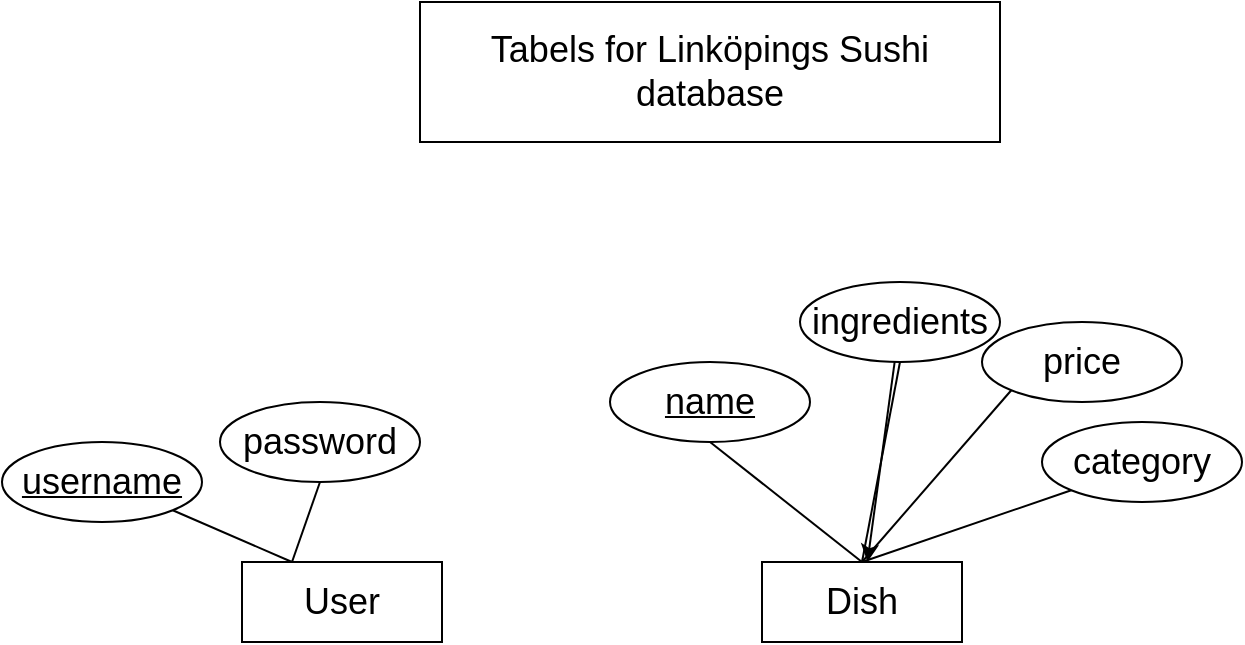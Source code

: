 <mxfile>
    <diagram id="4Cq3Tgf2mcvbPHiuhfza" name="Page-1">
        <mxGraphModel dx="912" dy="526" grid="1" gridSize="10" guides="1" tooltips="1" connect="1" arrows="1" fold="1" page="1" pageScale="1" pageWidth="827" pageHeight="1169" math="0" shadow="0">
            <root>
                <mxCell id="0"/>
                <mxCell id="1" parent="0"/>
                <mxCell id="2" value="&lt;font style=&quot;font-size: 18px;&quot;&gt;Tabels for Linköpings Sushi database&lt;/font&gt;" style="whiteSpace=wrap;html=1;align=center;" vertex="1" parent="1">
                    <mxGeometry x="269" y="10" width="290" height="70" as="geometry"/>
                </mxCell>
                <mxCell id="3" value="User" style="whiteSpace=wrap;html=1;align=center;fontSize=18;" vertex="1" parent="1">
                    <mxGeometry x="180" y="290" width="100" height="40" as="geometry"/>
                </mxCell>
                <mxCell id="4" value="username" style="ellipse;whiteSpace=wrap;html=1;align=center;fontStyle=4;fontSize=18;" vertex="1" parent="1">
                    <mxGeometry x="60" y="230" width="100" height="40" as="geometry"/>
                </mxCell>
                <mxCell id="6" value="password" style="ellipse;whiteSpace=wrap;html=1;align=center;fontSize=18;" vertex="1" parent="1">
                    <mxGeometry x="169" y="210" width="100" height="40" as="geometry"/>
                </mxCell>
                <mxCell id="8" value="" style="endArrow=none;html=1;rounded=0;fontSize=18;exitX=0.5;exitY=1;exitDx=0;exitDy=0;entryX=0.25;entryY=0;entryDx=0;entryDy=0;" edge="1" parent="1" source="6" target="3">
                    <mxGeometry relative="1" as="geometry">
                        <mxPoint x="350" y="240" as="sourcePoint"/>
                        <mxPoint x="510" y="240" as="targetPoint"/>
                    </mxGeometry>
                </mxCell>
                <mxCell id="9" value="" style="endArrow=none;html=1;rounded=0;fontSize=18;exitX=1;exitY=1;exitDx=0;exitDy=0;entryX=0.25;entryY=0;entryDx=0;entryDy=0;" edge="1" parent="1" source="4" target="3">
                    <mxGeometry relative="1" as="geometry">
                        <mxPoint x="350" y="240" as="sourcePoint"/>
                        <mxPoint x="510" y="240" as="targetPoint"/>
                    </mxGeometry>
                </mxCell>
                <mxCell id="10" value="Dish" style="whiteSpace=wrap;html=1;align=center;fontSize=18;" vertex="1" parent="1">
                    <mxGeometry x="440" y="290" width="100" height="40" as="geometry"/>
                </mxCell>
                <mxCell id="11" value="name" style="ellipse;whiteSpace=wrap;html=1;align=center;fontStyle=4;fontSize=18;" vertex="1" parent="1">
                    <mxGeometry x="364" y="190" width="100" height="40" as="geometry"/>
                </mxCell>
                <mxCell id="18" value="" style="edgeStyle=none;html=1;fontSize=18;" edge="1" parent="1" source="12" target="10">
                    <mxGeometry relative="1" as="geometry"/>
                </mxCell>
                <mxCell id="12" value="ingredients" style="ellipse;whiteSpace=wrap;html=1;align=center;fontSize=18;" vertex="1" parent="1">
                    <mxGeometry x="459" y="150" width="100" height="40" as="geometry"/>
                </mxCell>
                <mxCell id="13" value="price" style="ellipse;whiteSpace=wrap;html=1;align=center;fontSize=18;" vertex="1" parent="1">
                    <mxGeometry x="550" y="170" width="100" height="40" as="geometry"/>
                </mxCell>
                <mxCell id="14" value="category" style="ellipse;whiteSpace=wrap;html=1;align=center;fontSize=18;" vertex="1" parent="1">
                    <mxGeometry x="580" y="220" width="100" height="40" as="geometry"/>
                </mxCell>
                <mxCell id="15" value="" style="endArrow=none;html=1;rounded=0;fontSize=18;entryX=0.5;entryY=0;entryDx=0;entryDy=0;exitX=0.5;exitY=1;exitDx=0;exitDy=0;" edge="1" parent="1" source="11" target="10">
                    <mxGeometry relative="1" as="geometry">
                        <mxPoint x="350" y="240" as="sourcePoint"/>
                        <mxPoint x="510" y="240" as="targetPoint"/>
                    </mxGeometry>
                </mxCell>
                <mxCell id="16" value="" style="endArrow=none;html=1;rounded=0;fontSize=18;entryX=0.5;entryY=0;entryDx=0;entryDy=0;exitX=0.5;exitY=1;exitDx=0;exitDy=0;" edge="1" parent="1" source="12" target="10">
                    <mxGeometry relative="1" as="geometry">
                        <mxPoint x="490" y="250" as="sourcePoint"/>
                        <mxPoint x="500" y="300.0" as="targetPoint"/>
                    </mxGeometry>
                </mxCell>
                <mxCell id="17" value="" style="endArrow=none;html=1;rounded=0;fontSize=18;exitX=0;exitY=1;exitDx=0;exitDy=0;entryX=0.5;entryY=0;entryDx=0;entryDy=0;" edge="1" parent="1" source="13" target="10">
                    <mxGeometry relative="1" as="geometry">
                        <mxPoint x="519" y="200" as="sourcePoint"/>
                        <mxPoint x="580" y="310" as="targetPoint"/>
                    </mxGeometry>
                </mxCell>
                <mxCell id="19" value="" style="endArrow=none;html=1;rounded=0;fontSize=18;exitX=0.5;exitY=0;exitDx=0;exitDy=0;entryX=0;entryY=1;entryDx=0;entryDy=0;" edge="1" parent="1" source="10" target="14">
                    <mxGeometry relative="1" as="geometry">
                        <mxPoint x="574.92" y="214.251" as="sourcePoint"/>
                        <mxPoint x="500" y="300.0" as="targetPoint"/>
                    </mxGeometry>
                </mxCell>
            </root>
        </mxGraphModel>
    </diagram>
</mxfile>